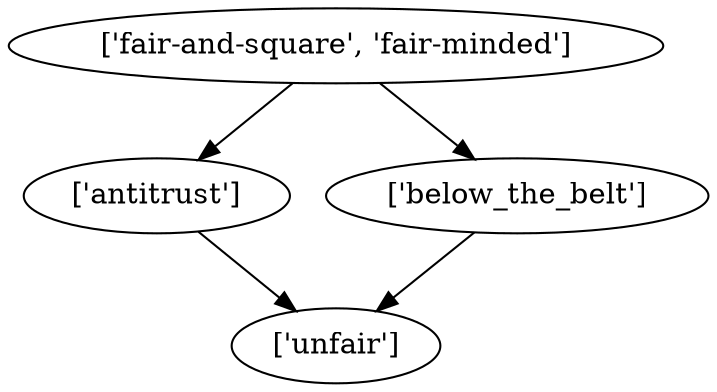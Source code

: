 strict digraph  {
	"['antitrust']" -> "['unfair']";
	"['below_the_belt']" -> "['unfair']";
	"['fair-and-square', 'fair-minded']" -> "['antitrust']";
	"['fair-and-square', 'fair-minded']" -> "['below_the_belt']";
}
